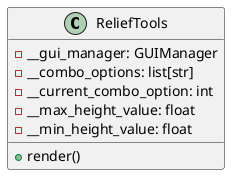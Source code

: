 @startuml
class ReliefTools {
    - __gui_manager: GUIManager
    - __combo_options: list[str]
    - __current_combo_option: int
    - __max_height_value: float
    - __min_height_value: float

    + render()
}

@enduml
